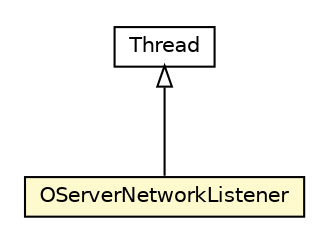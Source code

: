 #!/usr/local/bin/dot
#
# Class diagram 
# Generated by UMLGraph version R5_6-24-gf6e263 (http://www.umlgraph.org/)
#

digraph G {
	edge [fontname="Helvetica",fontsize=10,labelfontname="Helvetica",labelfontsize=10];
	node [fontname="Helvetica",fontsize=10,shape=plaintext];
	nodesep=0.25;
	ranksep=0.5;
	// com.orientechnologies.orient.server.network.OServerNetworkListener
	c3846508 [label=<<table title="com.orientechnologies.orient.server.network.OServerNetworkListener" border="0" cellborder="1" cellspacing="0" cellpadding="2" port="p" bgcolor="lemonChiffon" href="./OServerNetworkListener.html">
		<tr><td><table border="0" cellspacing="0" cellpadding="1">
<tr><td align="center" balign="center"> OServerNetworkListener </td></tr>
		</table></td></tr>
		</table>>, URL="./OServerNetworkListener.html", fontname="Helvetica", fontcolor="black", fontsize=10.0];
	//com.orientechnologies.orient.server.network.OServerNetworkListener extends java.lang.Thread
	c3846900:p -> c3846508:p [dir=back,arrowtail=empty];
	// java.lang.Thread
	c3846900 [label=<<table title="java.lang.Thread" border="0" cellborder="1" cellspacing="0" cellpadding="2" port="p" href="http://java.sun.com/j2se/1.4.2/docs/api/java/lang/Thread.html">
		<tr><td><table border="0" cellspacing="0" cellpadding="1">
<tr><td align="center" balign="center"> Thread </td></tr>
		</table></td></tr>
		</table>>, URL="http://java.sun.com/j2se/1.4.2/docs/api/java/lang/Thread.html", fontname="Helvetica", fontcolor="black", fontsize=10.0];
}

